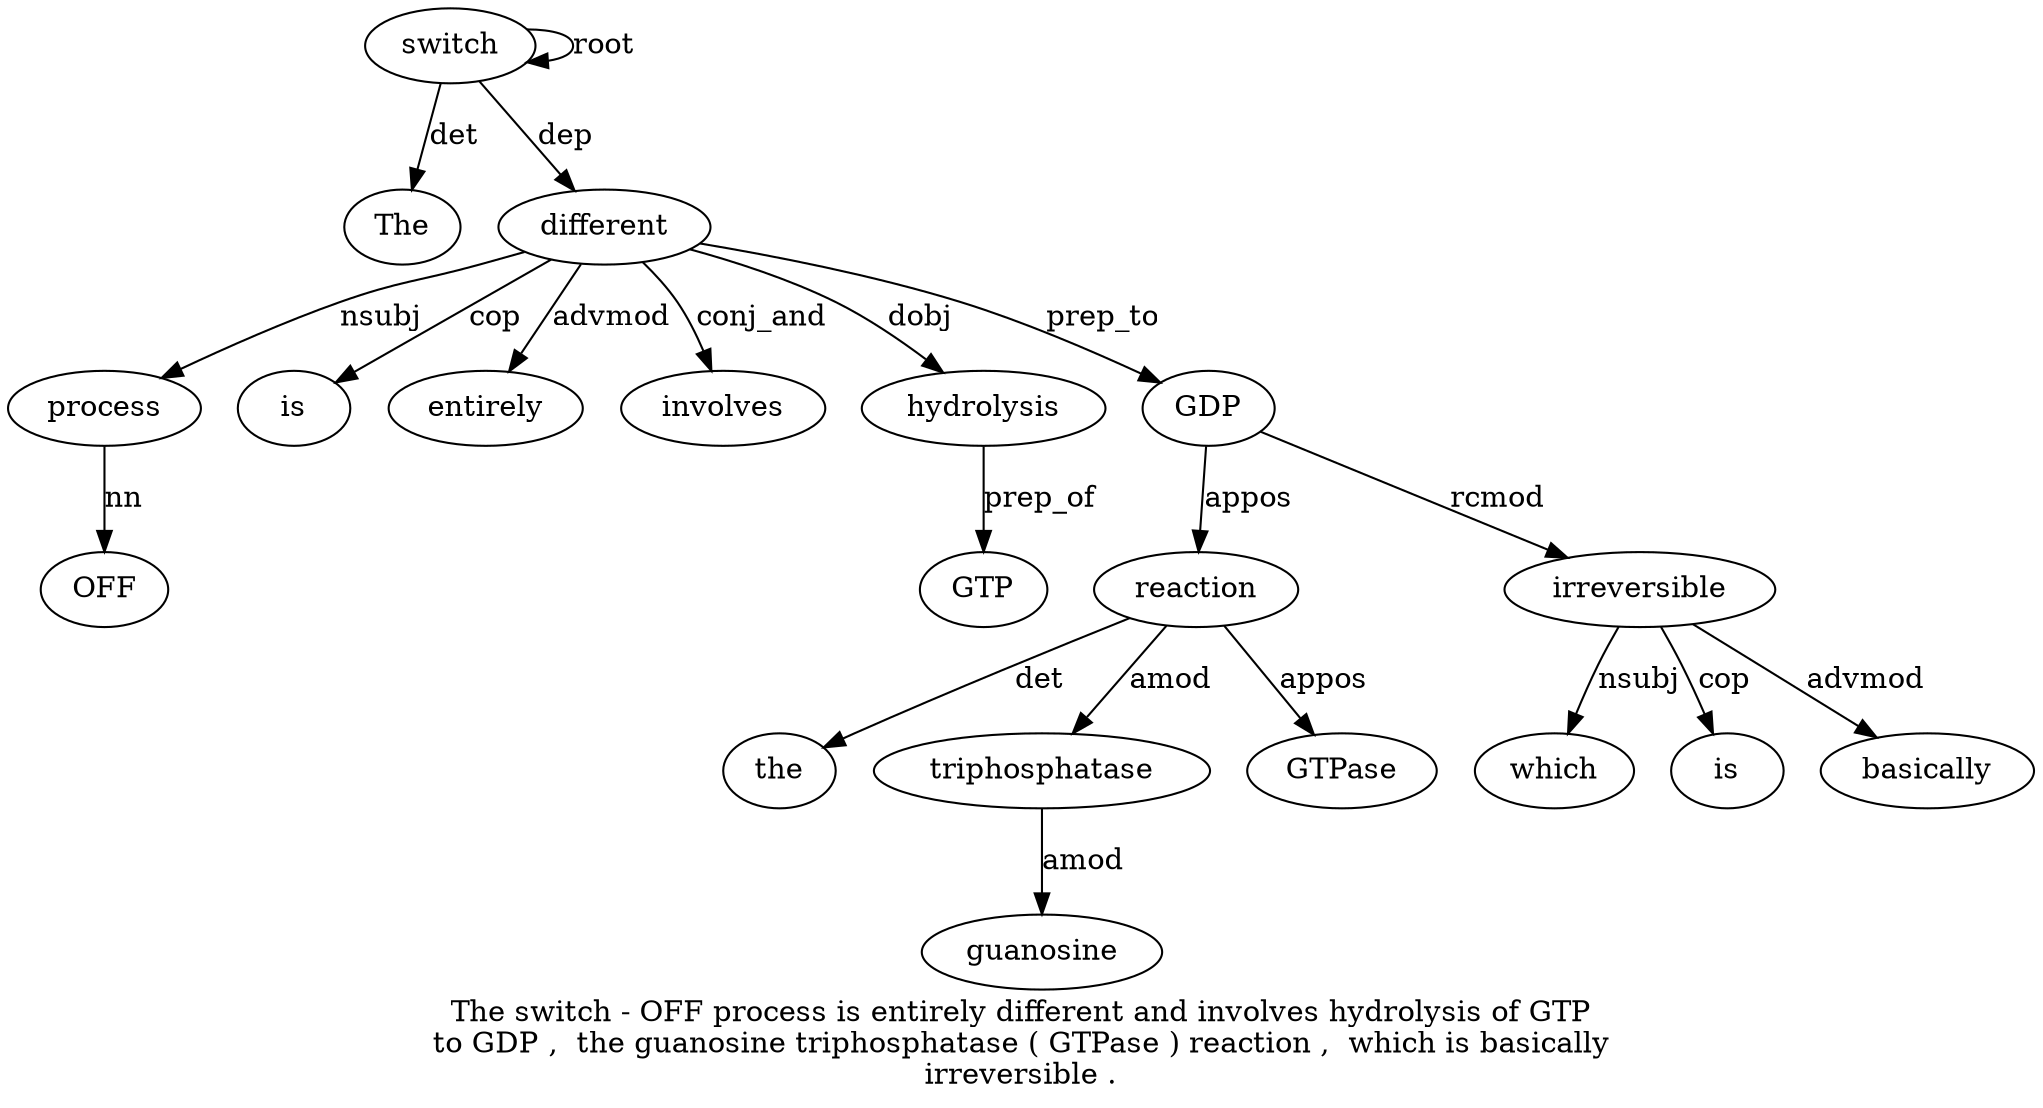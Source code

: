 digraph "The switch - OFF process is entirely different and involves hydrolysis of GTP to GDP ,  the guanosine triphosphatase ( GTPase ) reaction ,  which is basically irreversible ." {
label="The switch - OFF process is entirely different and involves hydrolysis of GTP
to GDP ,  the guanosine triphosphatase ( GTPase ) reaction ,  which is basically
irreversible .";
switch2 [style=filled, fillcolor=white, label=switch];
The1 [style=filled, fillcolor=white, label=The];
switch2 -> The1  [label=det];
switch2 -> switch2  [label=root];
process5 [style=filled, fillcolor=white, label=process];
OFF4 [style=filled, fillcolor=white, label=OFF];
process5 -> OFF4  [label=nn];
different8 [style=filled, fillcolor=white, label=different];
different8 -> process5  [label=nsubj];
is6 [style=filled, fillcolor=white, label=is];
different8 -> is6  [label=cop];
entirely7 [style=filled, fillcolor=white, label=entirely];
different8 -> entirely7  [label=advmod];
switch2 -> different8  [label=dep];
involves10 [style=filled, fillcolor=white, label=involves];
different8 -> involves10  [label=conj_and];
hydrolysis11 [style=filled, fillcolor=white, label=hydrolysis];
different8 -> hydrolysis11  [label=dobj];
GTP13 [style=filled, fillcolor=white, label=GTP];
hydrolysis11 -> GTP13  [label=prep_of];
GDP15 [style=filled, fillcolor=white, label=GDP];
different8 -> GDP15  [label=prep_to];
reaction23 [style=filled, fillcolor=white, label=reaction];
the17 [style=filled, fillcolor=white, label=the];
reaction23 -> the17  [label=det];
triphosphatase19 [style=filled, fillcolor=white, label=triphosphatase];
guanosine18 [style=filled, fillcolor=white, label=guanosine];
triphosphatase19 -> guanosine18  [label=amod];
reaction23 -> triphosphatase19  [label=amod];
GTPase21 [style=filled, fillcolor=white, label=GTPase];
reaction23 -> GTPase21  [label=appos];
GDP15 -> reaction23  [label=appos];
irreversible28 [style=filled, fillcolor=white, label=irreversible];
which25 [style=filled, fillcolor=white, label=which];
irreversible28 -> which25  [label=nsubj];
is26 [style=filled, fillcolor=white, label=is];
irreversible28 -> is26  [label=cop];
basically27 [style=filled, fillcolor=white, label=basically];
irreversible28 -> basically27  [label=advmod];
GDP15 -> irreversible28  [label=rcmod];
}
